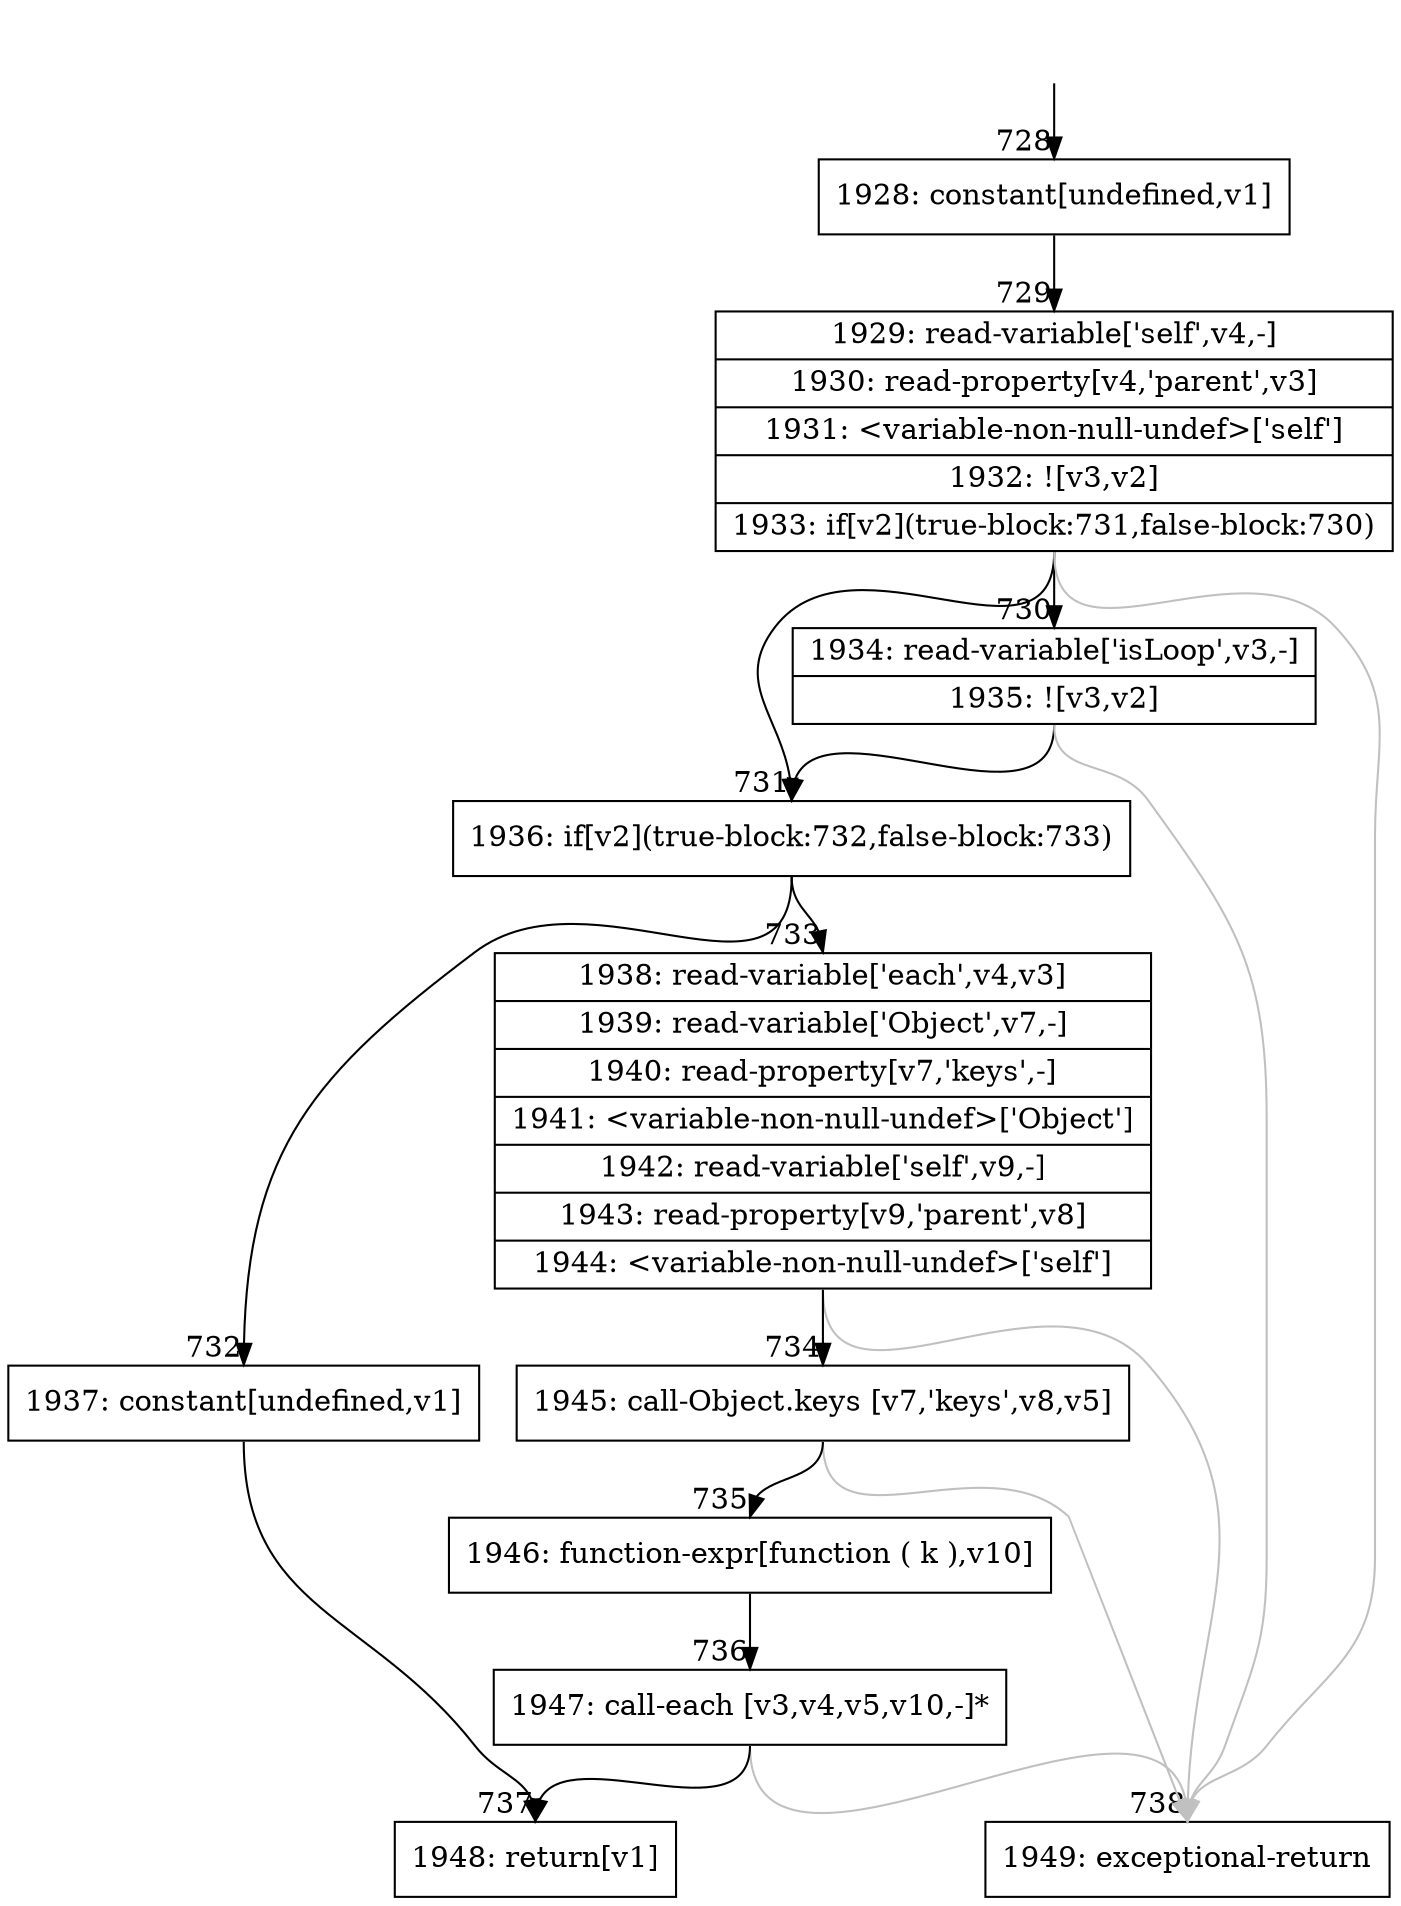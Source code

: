 digraph {
rankdir="TD"
BB_entry62[shape=none,label=""];
BB_entry62 -> BB728 [tailport=s, headport=n, headlabel="    728"]
BB728 [shape=record label="{1928: constant[undefined,v1]}" ] 
BB728 -> BB729 [tailport=s, headport=n, headlabel="      729"]
BB729 [shape=record label="{1929: read-variable['self',v4,-]|1930: read-property[v4,'parent',v3]|1931: \<variable-non-null-undef\>['self']|1932: ![v3,v2]|1933: if[v2](true-block:731,false-block:730)}" ] 
BB729 -> BB731 [tailport=s, headport=n, headlabel="      731"]
BB729 -> BB730 [tailport=s, headport=n, headlabel="      730"]
BB729 -> BB738 [tailport=s, headport=n, color=gray, headlabel="      738"]
BB730 [shape=record label="{1934: read-variable['isLoop',v3,-]|1935: ![v3,v2]}" ] 
BB730 -> BB731 [tailport=s, headport=n]
BB730 -> BB738 [tailport=s, headport=n, color=gray]
BB731 [shape=record label="{1936: if[v2](true-block:732,false-block:733)}" ] 
BB731 -> BB732 [tailport=s, headport=n, headlabel="      732"]
BB731 -> BB733 [tailport=s, headport=n, headlabel="      733"]
BB732 [shape=record label="{1937: constant[undefined,v1]}" ] 
BB732 -> BB737 [tailport=s, headport=n, headlabel="      737"]
BB733 [shape=record label="{1938: read-variable['each',v4,v3]|1939: read-variable['Object',v7,-]|1940: read-property[v7,'keys',-]|1941: \<variable-non-null-undef\>['Object']|1942: read-variable['self',v9,-]|1943: read-property[v9,'parent',v8]|1944: \<variable-non-null-undef\>['self']}" ] 
BB733 -> BB734 [tailport=s, headport=n, headlabel="      734"]
BB733 -> BB738 [tailport=s, headport=n, color=gray]
BB734 [shape=record label="{1945: call-Object.keys [v7,'keys',v8,v5]}" ] 
BB734 -> BB735 [tailport=s, headport=n, headlabel="      735"]
BB734 -> BB738 [tailport=s, headport=n, color=gray]
BB735 [shape=record label="{1946: function-expr[function ( k ),v10]}" ] 
BB735 -> BB736 [tailport=s, headport=n, headlabel="      736"]
BB736 [shape=record label="{1947: call-each [v3,v4,v5,v10,-]*}" ] 
BB736 -> BB737 [tailport=s, headport=n]
BB736 -> BB738 [tailport=s, headport=n, color=gray]
BB737 [shape=record label="{1948: return[v1]}" ] 
BB738 [shape=record label="{1949: exceptional-return}" ] 
//#$~ 697
}
